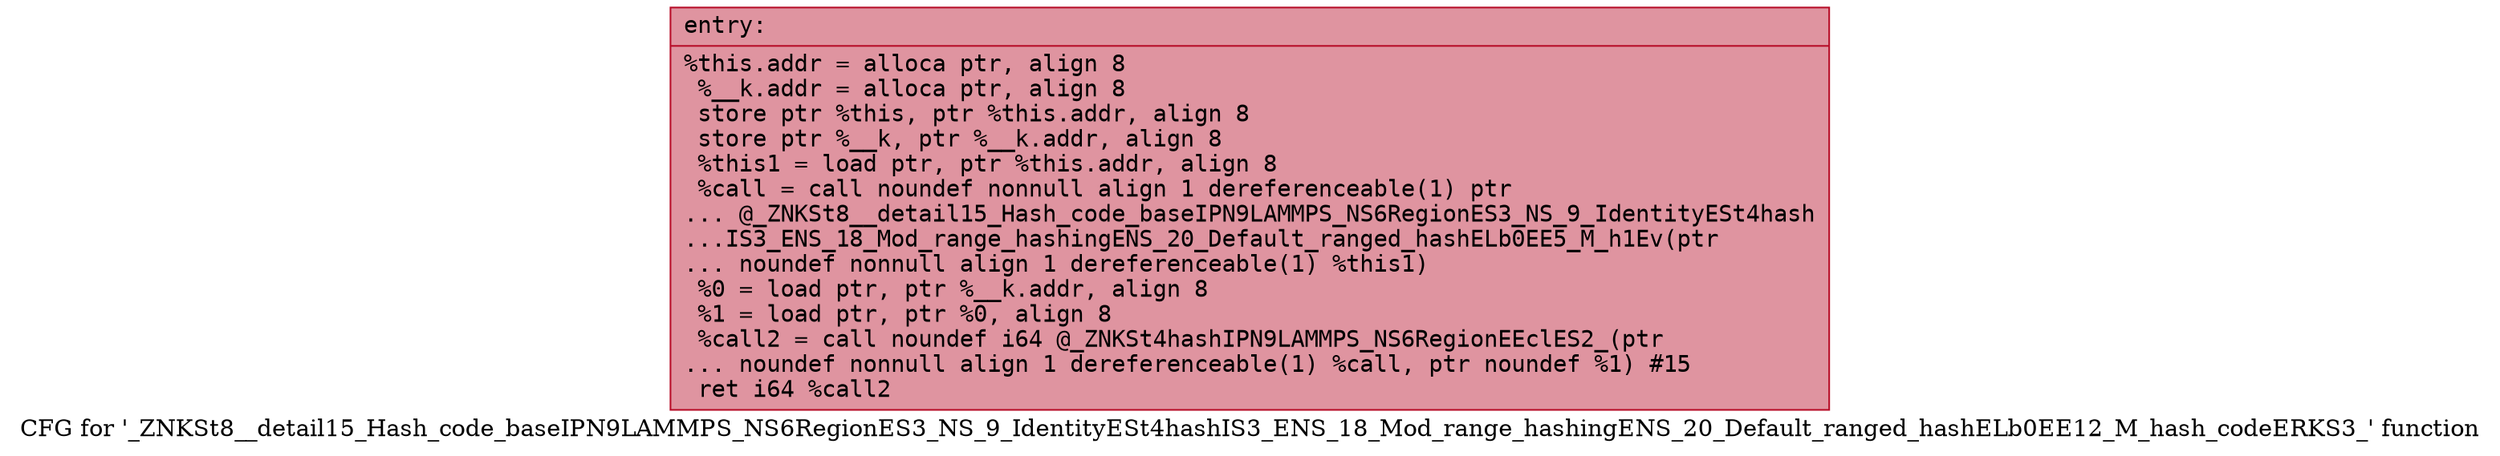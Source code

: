 digraph "CFG for '_ZNKSt8__detail15_Hash_code_baseIPN9LAMMPS_NS6RegionES3_NS_9_IdentityESt4hashIS3_ENS_18_Mod_range_hashingENS_20_Default_ranged_hashELb0EE12_M_hash_codeERKS3_' function" {
	label="CFG for '_ZNKSt8__detail15_Hash_code_baseIPN9LAMMPS_NS6RegionES3_NS_9_IdentityESt4hashIS3_ENS_18_Mod_range_hashingENS_20_Default_ranged_hashELb0EE12_M_hash_codeERKS3_' function";

	Node0x561837f33d00 [shape=record,color="#b70d28ff", style=filled, fillcolor="#b70d2870" fontname="Courier",label="{entry:\l|  %this.addr = alloca ptr, align 8\l  %__k.addr = alloca ptr, align 8\l  store ptr %this, ptr %this.addr, align 8\l  store ptr %__k, ptr %__k.addr, align 8\l  %this1 = load ptr, ptr %this.addr, align 8\l  %call = call noundef nonnull align 1 dereferenceable(1) ptr\l... @_ZNKSt8__detail15_Hash_code_baseIPN9LAMMPS_NS6RegionES3_NS_9_IdentityESt4hash\l...IS3_ENS_18_Mod_range_hashingENS_20_Default_ranged_hashELb0EE5_M_h1Ev(ptr\l... noundef nonnull align 1 dereferenceable(1) %this1)\l  %0 = load ptr, ptr %__k.addr, align 8\l  %1 = load ptr, ptr %0, align 8\l  %call2 = call noundef i64 @_ZNKSt4hashIPN9LAMMPS_NS6RegionEEclES2_(ptr\l... noundef nonnull align 1 dereferenceable(1) %call, ptr noundef %1) #15\l  ret i64 %call2\l}"];
}
